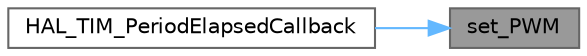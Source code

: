 digraph "set_PWM"
{
 // LATEX_PDF_SIZE
  bgcolor="transparent";
  edge [fontname=Helvetica,fontsize=10,labelfontname=Helvetica,labelfontsize=10];
  node [fontname=Helvetica,fontsize=10,shape=box,height=0.2,width=0.4];
  rankdir="RL";
  Node1 [id="Node000001",label="set_PWM",height=0.2,width=0.4,color="gray40", fillcolor="grey60", style="filled", fontcolor="black",tooltip="Adjusts the PWM pulse for TIM1 channels."];
  Node1 -> Node2 [id="edge3_Node000001_Node000002",dir="back",color="steelblue1",style="solid",tooltip=" "];
  Node2 [id="Node000002",label="HAL_TIM_PeriodElapsedCallback",height=0.2,width=0.4,color="grey40", fillcolor="white", style="filled",URL="$main_8c.html#a8a3b0ad512a6e6c6157440b68d395eac",tooltip="Timer period elapsed callback. Updates PWM when TIM2 interrupt occurs."];
}
